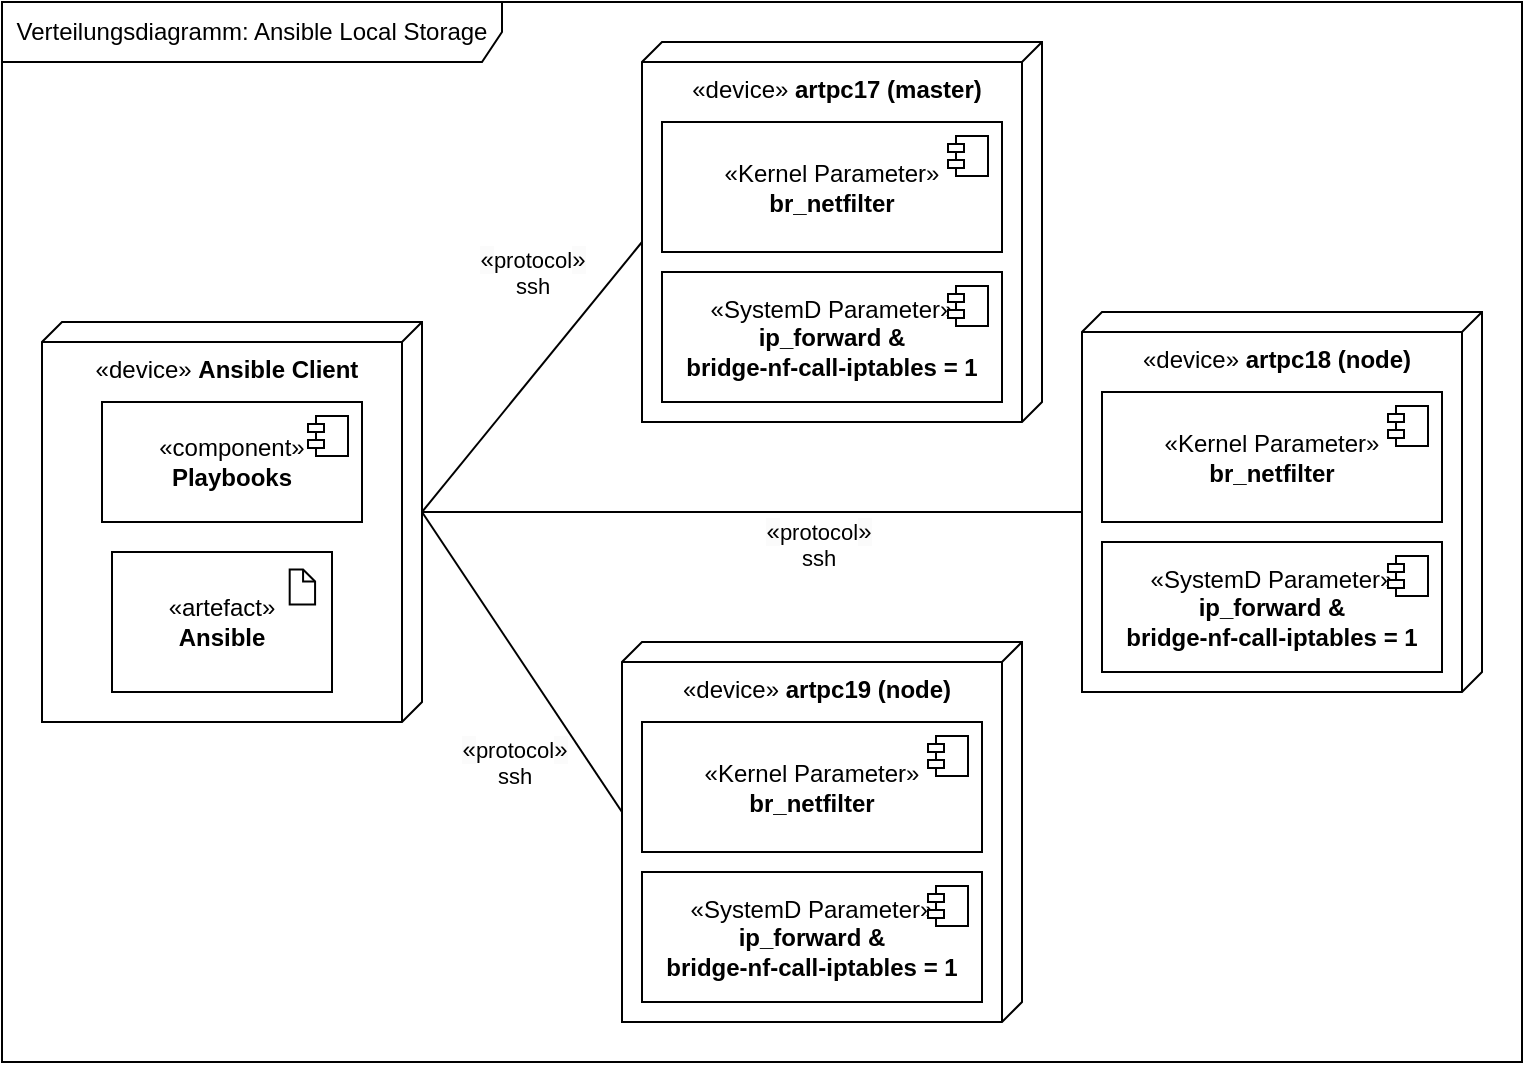 <mxfile version="26.0.6">
  <diagram name="Seite-1" id="G-3JhNq8xOOUC7LVodZi">
    <mxGraphModel dx="1224" dy="761" grid="1" gridSize="10" guides="1" tooltips="1" connect="1" arrows="1" fold="1" page="1" pageScale="1" pageWidth="827" pageHeight="1169" math="0" shadow="0">
      <root>
        <mxCell id="0" />
        <mxCell id="1" parent="0" />
        <mxCell id="-q6FsrDJ1THcrWOx80Kk-1" style="rounded=0;orthogonalLoop=1;jettySize=auto;html=1;exitX=0;exitY=0;exitDx=95;exitDy=0;exitPerimeter=0;entryX=0;entryY=0;entryDx=100;entryDy=190;entryPerimeter=0;endArrow=none;endFill=0;" edge="1" parent="1" source="-q6FsrDJ1THcrWOx80Kk-6" target="-q6FsrDJ1THcrWOx80Kk-18">
          <mxGeometry relative="1" as="geometry">
            <mxPoint x="250" y="295" as="sourcePoint" />
            <mxPoint x="350" y="545" as="targetPoint" />
          </mxGeometry>
        </mxCell>
        <mxCell id="-q6FsrDJ1THcrWOx80Kk-2" value="&lt;span style=&quot;font-size: 12px; text-wrap: wrap; background-color: rgb(251, 251, 251);&quot;&gt;«&lt;/span&gt;protocol&lt;span style=&quot;font-size: 12px; text-wrap: wrap; background-color: rgb(251, 251, 251);&quot;&gt;»&lt;/span&gt;&lt;br&gt;ssh" style="edgeLabel;html=1;align=center;verticalAlign=middle;resizable=0;points=[];" vertex="1" connectable="0" parent="-q6FsrDJ1THcrWOx80Kk-1">
          <mxGeometry x="0.06" y="4" relative="1" as="geometry">
            <mxPoint x="-16" y="40" as="offset" />
          </mxGeometry>
        </mxCell>
        <mxCell id="-q6FsrDJ1THcrWOx80Kk-3" value="&lt;span style=&quot;font-size: 12px; text-wrap: wrap; background-color: rgb(251, 251, 251);&quot;&gt;«&lt;/span&gt;protocol&lt;span style=&quot;font-size: 12px; text-wrap: wrap; background-color: rgb(251, 251, 251);&quot;&gt;»&lt;/span&gt;&lt;br&gt;ssh" style="rounded=0;orthogonalLoop=1;jettySize=auto;html=1;exitX=0;exitY=0;exitDx=95;exitDy=0;exitPerimeter=0;entryX=0;entryY=0;entryDx=100;entryDy=190;entryPerimeter=0;endArrow=none;endFill=0;" edge="1" parent="1" source="-q6FsrDJ1THcrWOx80Kk-6" target="-q6FsrDJ1THcrWOx80Kk-13">
          <mxGeometry x="0.166" y="-16" relative="1" as="geometry">
            <mxPoint x="250" y="295" as="sourcePoint" />
            <mxPoint x="560" y="345" as="targetPoint" />
            <mxPoint as="offset" />
          </mxGeometry>
        </mxCell>
        <mxCell id="-q6FsrDJ1THcrWOx80Kk-4" style="rounded=0;orthogonalLoop=1;jettySize=auto;html=1;exitX=0;exitY=0;exitDx=95;exitDy=0;exitPerimeter=0;entryX=0;entryY=0;entryDx=100;entryDy=200;entryPerimeter=0;endArrow=none;endFill=0;" edge="1" parent="1" source="-q6FsrDJ1THcrWOx80Kk-6" target="-q6FsrDJ1THcrWOx80Kk-23">
          <mxGeometry relative="1" as="geometry">
            <mxPoint x="250" y="295" as="sourcePoint" />
            <mxPoint x="450" y="200" as="targetPoint" />
          </mxGeometry>
        </mxCell>
        <mxCell id="-q6FsrDJ1THcrWOx80Kk-5" value="&lt;span style=&quot;font-size: 12px; text-wrap: wrap; background-color: rgb(251, 251, 251);&quot;&gt;«&lt;/span&gt;protocol&lt;span style=&quot;font-size: 12px; text-wrap: wrap; background-color: rgb(251, 251, 251);&quot;&gt;»&lt;/span&gt;&lt;br&gt;ssh" style="edgeLabel;html=1;align=center;verticalAlign=middle;resizable=0;points=[];" vertex="1" connectable="0" parent="-q6FsrDJ1THcrWOx80Kk-4">
          <mxGeometry x="0.134" relative="1" as="geometry">
            <mxPoint x="-7" y="-44" as="offset" />
          </mxGeometry>
        </mxCell>
        <mxCell id="-q6FsrDJ1THcrWOx80Kk-6" value="«device»&amp;nbsp;&lt;b&gt;Ansible Client&lt;/b&gt;" style="verticalAlign=top;align=center;shape=cube;size=10;direction=south;html=1;boundedLbl=1;spacingLeft=5;whiteSpace=wrap;" vertex="1" parent="1">
          <mxGeometry x="60" y="250" width="190" height="200" as="geometry" />
        </mxCell>
        <mxCell id="-q6FsrDJ1THcrWOx80Kk-7" value="«component»&lt;br&gt;&lt;b&gt;Playbooks&lt;/b&gt;" style="html=1;dropTarget=0;whiteSpace=wrap;" vertex="1" parent="1">
          <mxGeometry x="90" y="290" width="130" height="60" as="geometry" />
        </mxCell>
        <mxCell id="-q6FsrDJ1THcrWOx80Kk-8" value="" style="shape=module;jettyWidth=8;jettyHeight=4;" vertex="1" parent="-q6FsrDJ1THcrWOx80Kk-7">
          <mxGeometry x="1" width="20" height="20" relative="1" as="geometry">
            <mxPoint x="-27" y="7" as="offset" />
          </mxGeometry>
        </mxCell>
        <mxCell id="-q6FsrDJ1THcrWOx80Kk-9" value="" style="group" vertex="1" connectable="0" parent="1">
          <mxGeometry x="95" y="365" width="110" height="70" as="geometry" />
        </mxCell>
        <mxCell id="-q6FsrDJ1THcrWOx80Kk-10" value="«artefact»&lt;br&gt;&lt;b&gt;Ansible&lt;/b&gt;" style="html=1;dropTarget=0;whiteSpace=wrap;" vertex="1" parent="-q6FsrDJ1THcrWOx80Kk-9">
          <mxGeometry width="110" height="70" as="geometry" />
        </mxCell>
        <mxCell id="-q6FsrDJ1THcrWOx80Kk-11" value="" style="shape=note2;boundedLbl=1;whiteSpace=wrap;html=1;size=6;verticalAlign=top;align=left;spacingLeft=5;" vertex="1" parent="-q6FsrDJ1THcrWOx80Kk-9">
          <mxGeometry x="88.846" y="8.75" width="12.692" height="17.5" as="geometry" />
        </mxCell>
        <mxCell id="-q6FsrDJ1THcrWOx80Kk-12" value="Verteilungsdiagramm: Ansible Local Storage" style="shape=umlFrame;whiteSpace=wrap;html=1;pointerEvents=0;width=250;height=30;" vertex="1" parent="1">
          <mxGeometry x="40" y="90" width="760" height="530" as="geometry" />
        </mxCell>
        <mxCell id="-q6FsrDJ1THcrWOx80Kk-13" value="«device»&amp;nbsp;&lt;b&gt;artpc18 (node)&lt;/b&gt;" style="verticalAlign=top;align=center;shape=cube;size=10;direction=south;html=1;boundedLbl=1;spacingLeft=5;whiteSpace=wrap;" vertex="1" parent="1">
          <mxGeometry x="580" y="245" width="200" height="190" as="geometry" />
        </mxCell>
        <mxCell id="-q6FsrDJ1THcrWOx80Kk-14" value="«SystemD Parameter»&lt;br&gt;&lt;b&gt;ip_forward &amp;amp;&lt;br&gt;&lt;/b&gt;&lt;div&gt;&lt;b&gt;bridge-nf-call-iptables = 1&lt;/b&gt;&lt;/div&gt;" style="html=1;dropTarget=0;whiteSpace=wrap;" vertex="1" parent="1">
          <mxGeometry x="590" y="360" width="170" height="65" as="geometry" />
        </mxCell>
        <mxCell id="-q6FsrDJ1THcrWOx80Kk-15" value="" style="shape=module;jettyWidth=8;jettyHeight=4;" vertex="1" parent="-q6FsrDJ1THcrWOx80Kk-14">
          <mxGeometry x="1" width="20" height="20" relative="1" as="geometry">
            <mxPoint x="-27" y="7" as="offset" />
          </mxGeometry>
        </mxCell>
        <mxCell id="-q6FsrDJ1THcrWOx80Kk-16" value="«Kernel Parameter»&lt;br&gt;&lt;b&gt;br_netfilter&lt;/b&gt;" style="html=1;dropTarget=0;whiteSpace=wrap;" vertex="1" parent="1">
          <mxGeometry x="590" y="285" width="170" height="65" as="geometry" />
        </mxCell>
        <mxCell id="-q6FsrDJ1THcrWOx80Kk-17" value="" style="shape=module;jettyWidth=8;jettyHeight=4;" vertex="1" parent="-q6FsrDJ1THcrWOx80Kk-16">
          <mxGeometry x="1" width="20" height="20" relative="1" as="geometry">
            <mxPoint x="-27" y="7" as="offset" />
          </mxGeometry>
        </mxCell>
        <mxCell id="-q6FsrDJ1THcrWOx80Kk-18" value="«device»&amp;nbsp;&lt;b&gt;artpc19 (node)&lt;/b&gt;" style="verticalAlign=top;align=center;shape=cube;size=10;direction=south;html=1;boundedLbl=1;spacingLeft=5;whiteSpace=wrap;" vertex="1" parent="1">
          <mxGeometry x="350" y="410" width="200" height="190" as="geometry" />
        </mxCell>
        <mxCell id="-q6FsrDJ1THcrWOx80Kk-19" value="«SystemD Parameter»&lt;br&gt;&lt;b&gt;ip_forward &amp;amp;&lt;br&gt;&lt;/b&gt;&lt;div&gt;&lt;b&gt;bridge-nf-call-iptables = 1&lt;/b&gt;&lt;/div&gt;" style="html=1;dropTarget=0;whiteSpace=wrap;" vertex="1" parent="1">
          <mxGeometry x="360" y="525" width="170" height="65" as="geometry" />
        </mxCell>
        <mxCell id="-q6FsrDJ1THcrWOx80Kk-20" value="" style="shape=module;jettyWidth=8;jettyHeight=4;" vertex="1" parent="-q6FsrDJ1THcrWOx80Kk-19">
          <mxGeometry x="1" width="20" height="20" relative="1" as="geometry">
            <mxPoint x="-27" y="7" as="offset" />
          </mxGeometry>
        </mxCell>
        <mxCell id="-q6FsrDJ1THcrWOx80Kk-21" value="«Kernel Parameter»&lt;br&gt;&lt;b&gt;br_netfilter&lt;/b&gt;" style="html=1;dropTarget=0;whiteSpace=wrap;" vertex="1" parent="1">
          <mxGeometry x="360" y="450" width="170" height="65" as="geometry" />
        </mxCell>
        <mxCell id="-q6FsrDJ1THcrWOx80Kk-22" value="" style="shape=module;jettyWidth=8;jettyHeight=4;" vertex="1" parent="-q6FsrDJ1THcrWOx80Kk-21">
          <mxGeometry x="1" width="20" height="20" relative="1" as="geometry">
            <mxPoint x="-27" y="7" as="offset" />
          </mxGeometry>
        </mxCell>
        <mxCell id="-q6FsrDJ1THcrWOx80Kk-23" value="«device»&amp;nbsp;&lt;b&gt;artpc17 (master)&lt;/b&gt;" style="verticalAlign=top;align=center;shape=cube;size=10;direction=south;html=1;boundedLbl=1;spacingLeft=5;whiteSpace=wrap;" vertex="1" parent="1">
          <mxGeometry x="360" y="110" width="200" height="190" as="geometry" />
        </mxCell>
        <mxCell id="-q6FsrDJ1THcrWOx80Kk-24" value="«SystemD Parameter»&lt;br&gt;&lt;b&gt;ip_forward &amp;amp;&lt;br&gt;&lt;/b&gt;&lt;div&gt;&lt;b&gt;bridge-nf-call-iptables = 1&lt;/b&gt;&lt;/div&gt;" style="html=1;dropTarget=0;whiteSpace=wrap;" vertex="1" parent="1">
          <mxGeometry x="370" y="225" width="170" height="65" as="geometry" />
        </mxCell>
        <mxCell id="-q6FsrDJ1THcrWOx80Kk-25" value="" style="shape=module;jettyWidth=8;jettyHeight=4;" vertex="1" parent="-q6FsrDJ1THcrWOx80Kk-24">
          <mxGeometry x="1" width="20" height="20" relative="1" as="geometry">
            <mxPoint x="-27" y="7" as="offset" />
          </mxGeometry>
        </mxCell>
        <mxCell id="-q6FsrDJ1THcrWOx80Kk-26" value="«Kernel Parameter»&lt;br&gt;&lt;b&gt;br_netfilter&lt;/b&gt;" style="html=1;dropTarget=0;whiteSpace=wrap;" vertex="1" parent="1">
          <mxGeometry x="370" y="150" width="170" height="65" as="geometry" />
        </mxCell>
        <mxCell id="-q6FsrDJ1THcrWOx80Kk-27" value="" style="shape=module;jettyWidth=8;jettyHeight=4;" vertex="1" parent="-q6FsrDJ1THcrWOx80Kk-26">
          <mxGeometry x="1" width="20" height="20" relative="1" as="geometry">
            <mxPoint x="-27" y="7" as="offset" />
          </mxGeometry>
        </mxCell>
      </root>
    </mxGraphModel>
  </diagram>
</mxfile>
